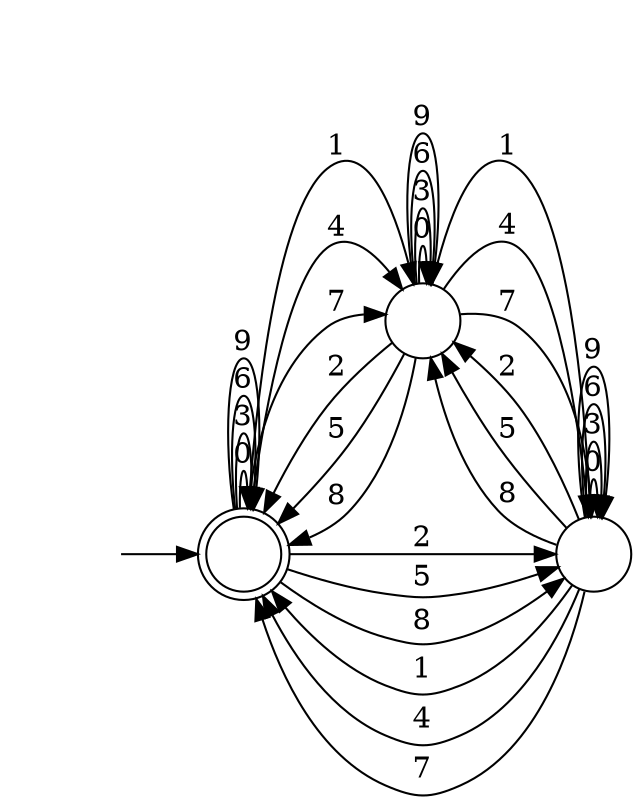 digraph Automaton {
  rankdir = LR;
  initial [shape=plaintext,label=""];
  initial -> 0
  0 [shape=doublecircle,label=""];
  0 -> 0 [label="0"]
  0 -> 0 [label="3"]
  0 -> 0 [label="6"]  
  0 -> 0 [label="9"]
  0 -> 1 [label="1"]
  0 -> 1 [label="4"]
  0 -> 1 [label="7"]
  0 -> 2 [label="2"]
  0 -> 2 [label="5"]
  0 -> 2 [label="8"] 
  1 [shape=circle,label=""];
  1 -> 1 [label="0"]
  1 -> 1 [label="3"]
  1 -> 1 [label="6"]  
  1 -> 1 [label="9"]
  1 -> 2 [label="1"]
  1 -> 2 [label="4"]
  1 -> 2 [label="7"]
  1 -> 0 [label="2"]
  1 -> 0 [label="5"]
  1 -> 0 [label="8"]
  2 [shape=circle,label=""];  
  2 -> 2 [label="0"]
  2 -> 2 [label="3"]
  2 -> 2 [label="6"]  
  2 -> 2 [label="9"]
  2 -> 0 [label="1"]
  2 -> 0 [label="4"]
  2 -> 0 [label="7"]
  2 -> 1 [label="2"]
  2 -> 1 [label="5"]
  2 -> 1 [label="8"]
}
